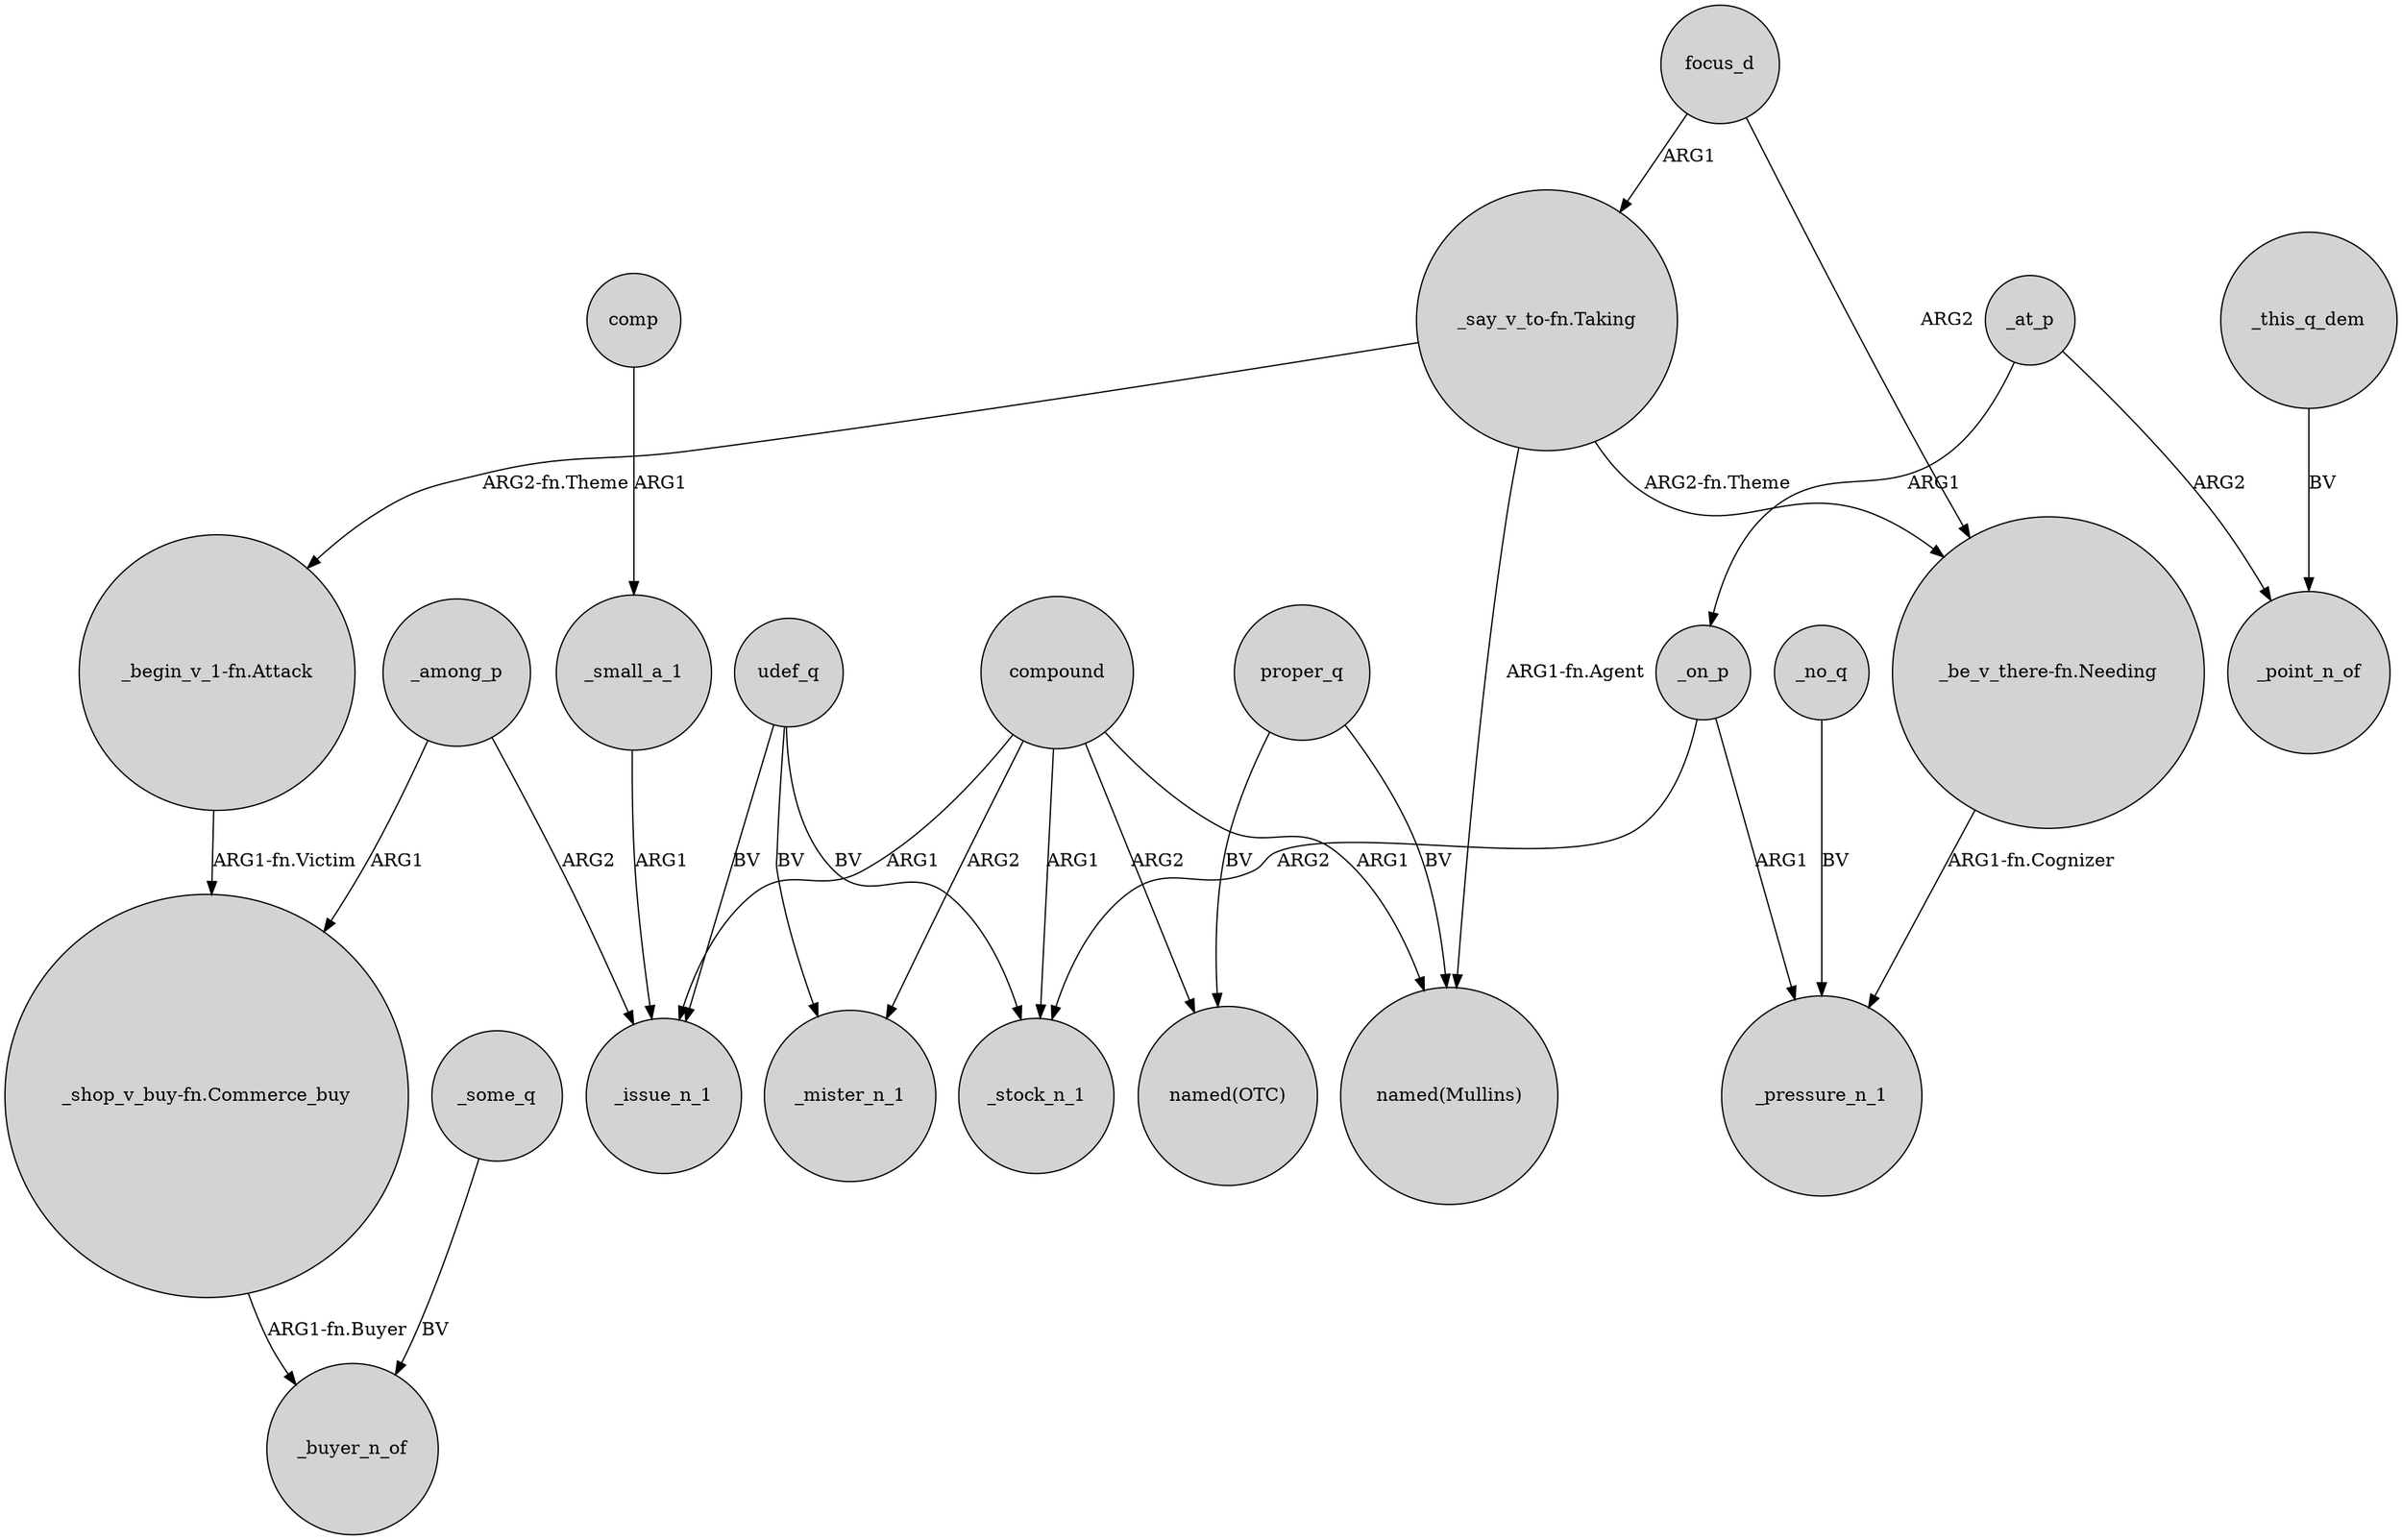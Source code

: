 digraph {
	node [shape=circle style=filled]
	"_shop_v_buy-fn.Commerce_buy" -> _buyer_n_of [label="ARG1-fn.Buyer"]
	_among_p -> "_shop_v_buy-fn.Commerce_buy" [label=ARG1]
	compound -> "named(Mullins)" [label=ARG1]
	compound -> _mister_n_1 [label=ARG2]
	"_say_v_to-fn.Taking" -> "_be_v_there-fn.Needing" [label="ARG2-fn.Theme"]
	"_say_v_to-fn.Taking" -> "_begin_v_1-fn.Attack" [label="ARG2-fn.Theme"]
	"_say_v_to-fn.Taking" -> "named(Mullins)" [label="ARG1-fn.Agent"]
	focus_d -> "_say_v_to-fn.Taking" [label=ARG1]
	"_be_v_there-fn.Needing" -> _pressure_n_1 [label="ARG1-fn.Cognizer"]
	_on_p -> _stock_n_1 [label=ARG2]
	udef_q -> _mister_n_1 [label=BV]
	_some_q -> _buyer_n_of [label=BV]
	compound -> _stock_n_1 [label=ARG1]
	_on_p -> _pressure_n_1 [label=ARG1]
	focus_d -> "_be_v_there-fn.Needing" [label=ARG2]
	_this_q_dem -> _point_n_of [label=BV]
	udef_q -> _stock_n_1 [label=BV]
	_among_p -> _issue_n_1 [label=ARG2]
	comp -> _small_a_1 [label=ARG1]
	_no_q -> _pressure_n_1 [label=BV]
	proper_q -> "named(OTC)" [label=BV]
	_small_a_1 -> _issue_n_1 [label=ARG1]
	udef_q -> _issue_n_1 [label=BV]
	_at_p -> _point_n_of [label=ARG2]
	proper_q -> "named(Mullins)" [label=BV]
	compound -> _issue_n_1 [label=ARG1]
	"_begin_v_1-fn.Attack" -> "_shop_v_buy-fn.Commerce_buy" [label="ARG1-fn.Victim"]
	compound -> "named(OTC)" [label=ARG2]
	_at_p -> _on_p [label=ARG1]
}
